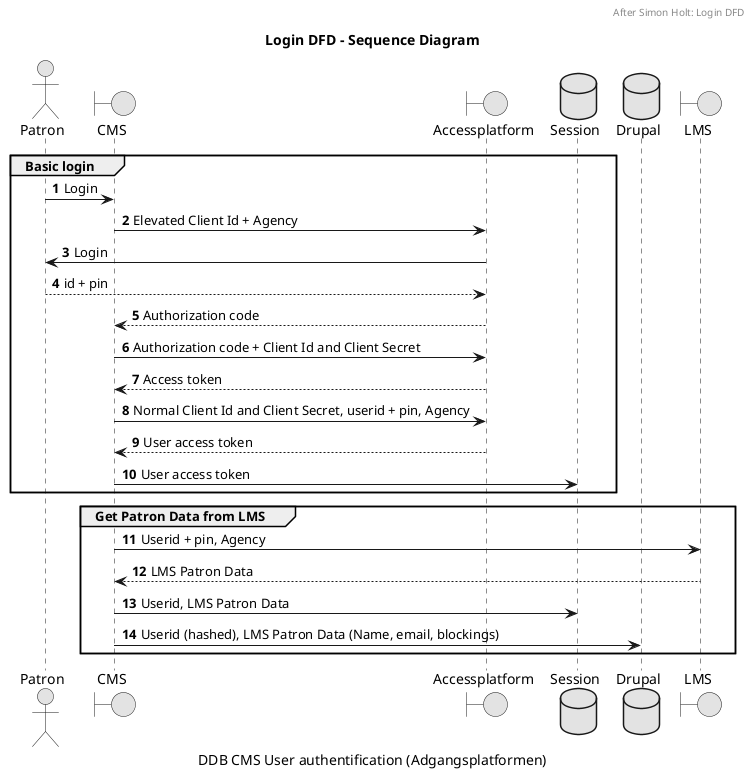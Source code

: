 @startuml
title Login DFD - Sequence Diagram
header After Simon Holt: Login DFD
caption DDB CMS User authentification (Adgangsplatformen)

' Skinparams '
skinparam monochrome true
autonumber

actor "Patron" as USER
boundary CMS
boundary Accessplatform as AP
'control "Shopping Cart" as SC

database "Session" as SESSION
database "Drupal" as DRUPAL
boundary LMS
'"Library\nManagemt\nSystem" as LMS

group Basic login

USER -> CMS: Login
CMS -> AP: Elevated Client Id + Agency
AP -> USER: Login
AP <-- USER: id + pin
CMS <-- AP: Authorization code

CMS -> AP: Authorization code + Client Id and Client Secret
CMS <-- AP: Access token


CMS -> AP: Normal Client Id and Client Secret, userid + pin, Agency
CMS <-- AP: User access token

CMS -> SESSION: User access token

end
'newpage Get Patron Data

group Get Patron Data from LMS

CMS -> LMS: Userid + pin, Agency
CMS <-- LMS: LMS Patron Data

CMS -> SESSION: Userid, LMS Patron Data

CMS -> DRUPAL: Userid (hashed), LMS Patron Data (Name, email, blockings)


end

@enduml
